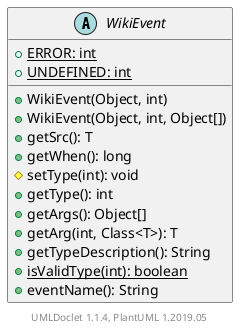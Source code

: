 @startuml

    abstract class WikiEvent [[WikiEvent.html]] {
        {static} +ERROR: int
        {static} +UNDEFINED: int
        +WikiEvent(Object, int)
        +WikiEvent(Object, int, Object[])
        +getSrc(): T
        +getWhen(): long
        #setType(int): void
        +getType(): int
        +getArgs(): Object[]
        +getArg(int, Class<T>): T
        +getTypeDescription(): String
        {static} +isValidType(int): boolean
        +eventName(): String
    }


    center footer UMLDoclet 1.1.4, PlantUML 1.2019.05
@enduml
